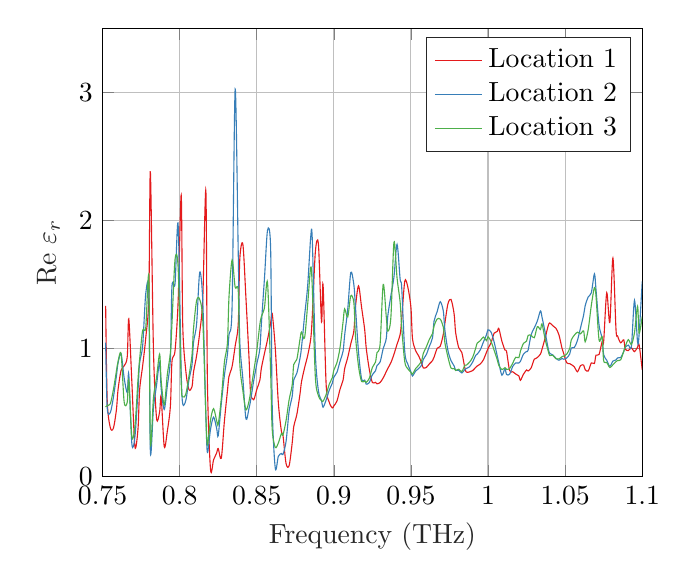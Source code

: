 % This file was created by matlab2tikz.
%
%The latest updates can be retrieved from
%  http://www.mathworks.com/matlabcentral/fileexchange/22022-matlab2tikz-matlab2tikz
%where you can also make suggestions and rate matlab2tikz.
%
\definecolor{mycolor1}{rgb}{0.894,0.102,0.11}%
\definecolor{mycolor2}{rgb}{0.216,0.494,0.722}%
\definecolor{mycolor3}{rgb}{0.302,0.686,0.29}%
\definecolor{mycolor4}{rgb}{0.596,0.306,0.639}%
\definecolor{mycolor5}{rgb}{1.0,0.498,0.0}%
\definecolor{mycolor6}{rgb}{1.0,1.0,0.2}%
\definecolor{mycolor7}{rgb}{0.651,0.337,0.157}%
\definecolor{mycolor8}{rgb}{0.969,0.506,0.749}%
%
\begin{tikzpicture}

\begin{axis}[%
xmin=0.75,
xmax=1.1,
xlabel style={font=\color{white!15!black}},
xlabel={Frequency (THz)},
ymin=0,
ymax=3.5,
ylabel style={font=\color{white!15!black}},
ylabel={Re $\varepsilon_r$},
axis background/.style={fill=white},
xmajorgrids,
ymajorgrids,
legend style={legend cell align=left, align=left, draw=white!15!black}
]
\addplot [smooth, color=mycolor1]
  table[row sep=crcr]{%
0.752	1.332\\
0.753	0.597\\
0.755	0.383\\
0.757	0.377\\
0.759	0.523\\
0.76	0.675\\
0.762	0.829\\
0.764	0.864\\
0.766	0.934\\
0.767	1.231\\
0.769	0.735\\
0.771	0.231\\
0.773	0.375\\
0.774	0.672\\
0.776	0.865\\
0.778	1.081\\
0.78	1.398\\
0.781	2.379\\
0.783	0.99\\
0.785	0.457\\
0.787	0.505\\
0.788	0.622\\
0.79	0.234\\
0.792	0.355\\
0.794	0.552\\
0.795	0.897\\
0.797	0.983\\
0.799	1.365\\
0.801	2.197\\
0.802	1.178\\
0.804	0.824\\
0.806	0.679\\
0.808	0.701\\
0.809	0.816\\
0.811	0.944\\
0.813	1.124\\
0.815	1.394\\
0.817	2.229\\
0.818	0.734\\
0.82	0.057\\
0.822	0.131\\
0.824	0.184\\
0.825	0.219\\
0.827	0.143\\
0.829	0.431\\
0.831	0.67\\
0.832	0.782\\
0.834	0.859\\
0.836	1.019\\
0.838	1.194\\
0.839	1.699\\
0.841	1.813\\
0.843	1.39\\
0.845	0.923\\
0.846	0.656\\
0.848	0.6\\
0.85	0.679\\
0.852	0.752\\
0.853	0.846\\
0.855	0.961\\
0.857	1.07\\
0.859	1.197\\
0.86	1.274\\
0.862	1.005\\
0.864	0.576\\
0.866	0.352\\
0.867	0.323\\
0.869	0.102\\
0.871	0.085\\
0.873	0.264\\
0.874	0.39\\
0.876	0.485\\
0.878	0.64\\
0.879	0.738\\
0.881	0.848\\
0.883	0.943\\
0.885	1.074\\
0.886	1.246\\
0.888	1.753\\
0.89	1.813\\
0.892	1.207\\
0.893	1.5\\
0.895	0.719\\
0.897	0.581\\
0.899	0.536\\
0.9	0.552\\
0.902	0.589\\
0.904	0.681\\
0.906	0.754\\
0.907	0.842\\
0.909	0.929\\
0.911	1.037\\
0.913	1.138\\
0.914	1.322\\
0.916	1.489\\
0.918	1.32\\
0.92	1.147\\
0.921	1.003\\
0.923	0.836\\
0.925	0.734\\
0.927	0.736\\
0.928	0.724\\
0.93	0.734\\
0.932	0.77\\
0.934	0.819\\
0.935	0.844\\
0.937	0.889\\
0.939	0.955\\
0.941	1.033\\
0.943	1.109\\
0.944	1.226\\
0.946	1.525\\
0.948	1.478\\
0.95	1.319\\
0.951	1.078\\
0.953	0.984\\
0.955	0.942\\
0.957	0.884\\
0.958	0.848\\
0.96	0.852\\
0.962	0.88\\
0.964	0.905\\
0.965	0.932\\
0.967	1.001\\
0.969	1.017\\
0.971	1.111\\
0.972	1.195\\
0.974	1.349\\
0.976	1.383\\
0.978	1.27\\
0.979	1.124\\
0.981	1.006\\
0.983	0.969\\
0.985	0.845\\
0.986	0.815\\
0.988	0.817\\
0.99	0.827\\
0.992	0.852\\
0.993	0.863\\
0.995	0.879\\
0.997	0.911\\
0.999	0.97\\
1.0	1.0\\
1.002	1.046\\
1.004	1.12\\
1.006	1.133\\
1.007	1.156\\
1.009	1.056\\
1.011	0.987\\
1.012	0.978\\
1.014	0.827\\
1.016	0.818\\
1.018	0.8\\
1.02	0.786\\
1.021	0.751\\
1.023	0.799\\
1.025	0.832\\
1.026	0.824\\
1.028	0.849\\
1.03	0.916\\
1.032	0.929\\
1.034	0.956\\
1.035	0.993\\
1.037	1.08\\
1.039	1.176\\
1.04	1.199\\
1.042	1.178\\
1.044	1.158\\
1.046	1.106\\
1.048	1.001\\
1.049	0.964\\
1.051	0.889\\
1.053	0.881\\
1.054	0.874\\
1.056	0.856\\
1.058	0.818\\
1.06	0.866\\
1.062	0.87\\
1.063	0.834\\
1.065	0.824\\
1.067	0.887\\
1.069	0.883\\
1.07	0.947\\
1.072	0.953\\
1.074	1.052\\
1.075	1.056\\
1.077	1.435\\
1.079	1.202\\
1.081	1.705\\
1.083	1.148\\
1.084	1.098\\
1.086	1.044\\
1.088	1.067\\
1.089	0.995\\
1.091	0.984\\
1.093	1.005\\
1.095	0.975\\
1.097	1.01\\
1.098	1.028\\
1.1	0.834\\
};
\addlegendentry{Location 1}

\addplot [smooth, color=mycolor2]
  table[row sep=crcr]{%
0.752	1.045\\
0.753	0.537\\
0.755	0.499\\
0.757	0.617\\
0.759	0.788\\
0.76	0.885\\
0.762	0.959\\
0.764	0.769\\
0.766	0.655\\
0.767	0.798\\
0.769	0.254\\
0.771	0.312\\
0.773	0.674\\
0.774	0.884\\
0.776	1.022\\
0.778	1.427\\
0.78	1.433\\
0.781	0.194\\
0.783	0.534\\
0.785	0.712\\
0.787	0.891\\
0.788	0.688\\
0.79	0.524\\
0.792	0.71\\
0.794	0.924\\
0.795	1.486\\
0.797	1.506\\
0.799	1.969\\
0.801	0.814\\
0.802	0.567\\
0.804	0.595\\
0.806	0.752\\
0.808	0.872\\
0.809	1.049\\
0.811	1.193\\
0.813	1.594\\
0.815	1.366\\
0.817	0.468\\
0.818	0.189\\
0.82	0.368\\
0.822	0.464\\
0.824	0.375\\
0.825	0.319\\
0.827	0.569\\
0.829	0.789\\
0.831	0.955\\
0.832	1.108\\
0.834	1.328\\
0.836	3.025\\
0.838	1.737\\
0.839	1.058\\
0.841	0.762\\
0.843	0.45\\
0.845	0.534\\
0.846	0.594\\
0.848	0.746\\
0.85	0.877\\
0.852	0.996\\
0.853	1.192\\
0.855	1.547\\
0.857	1.924\\
0.859	1.778\\
0.86	0.562\\
0.862	0.065\\
0.864	0.158\\
0.866	0.18\\
0.867	0.172\\
0.869	0.273\\
0.871	0.512\\
0.873	0.628\\
0.874	0.755\\
0.876	0.807\\
0.878	0.921\\
0.879	1.005\\
0.881	1.253\\
0.883	1.486\\
0.885	1.871\\
0.886	1.857\\
0.888	0.961\\
0.89	0.669\\
0.892	0.593\\
0.893	0.541\\
0.895	0.598\\
0.897	0.674\\
0.899	0.729\\
0.9	0.776\\
0.902	0.814\\
0.904	0.898\\
0.906	0.979\\
0.907	1.103\\
0.909	1.305\\
0.911	1.594\\
0.913	1.496\\
0.914	1.327\\
0.916	0.972\\
0.918	0.762\\
0.92	0.753\\
0.921	0.721\\
0.923	0.734\\
0.925	0.795\\
0.927	0.825\\
0.928	0.867\\
0.93	0.894\\
0.932	0.999\\
0.934	1.078\\
0.935	1.254\\
0.937	1.412\\
0.939	1.559\\
0.941	1.813\\
0.943	1.539\\
0.944	1.478\\
0.946	0.975\\
0.948	0.877\\
0.95	0.816\\
0.951	0.785\\
0.953	0.823\\
0.955	0.843\\
0.957	0.871\\
0.958	0.914\\
0.96	0.953\\
0.962	1.018\\
0.964	1.084\\
0.965	1.214\\
0.967	1.287\\
0.969	1.365\\
0.971	1.292\\
0.972	1.146\\
0.974	0.984\\
0.976	0.905\\
0.978	0.864\\
0.979	0.83\\
0.981	0.829\\
0.983	0.809\\
0.985	0.836\\
0.986	0.844\\
0.988	0.857\\
0.99	0.893\\
0.992	0.946\\
0.993	0.956\\
0.995	0.989\\
0.997	1.05\\
0.999	1.107\\
1.0	1.145\\
1.002	1.127\\
1.004	1.048\\
1.006	0.94\\
1.007	0.888\\
1.009	0.791\\
1.011	0.842\\
1.012	0.797\\
1.014	0.799\\
1.016	0.859\\
1.018	0.887\\
1.02	0.886\\
1.021	0.899\\
1.023	0.956\\
1.025	0.976\\
1.026	0.987\\
1.028	1.109\\
1.03	1.16\\
1.032	1.215\\
1.034	1.293\\
1.035	1.245\\
1.037	1.129\\
1.039	1.001\\
1.04	0.962\\
1.042	0.949\\
1.044	0.924\\
1.046	0.908\\
1.048	0.922\\
1.049	0.916\\
1.051	0.925\\
1.053	0.957\\
1.054	1.004\\
1.056	1.008\\
1.058	1.063\\
1.06	1.161\\
1.062	1.26\\
1.063	1.333\\
1.065	1.403\\
1.067	1.435\\
1.069	1.582\\
1.07	1.464\\
1.072	1.182\\
1.074	1.082\\
1.075	0.951\\
1.077	0.908\\
1.079	0.861\\
1.081	0.901\\
1.083	0.911\\
1.084	0.926\\
1.086	0.929\\
1.088	0.975\\
1.089	1.009\\
1.091	1.026\\
1.093	1.018\\
1.095	1.375\\
1.097	1.047\\
1.098	1.111\\
1.1	1.523\\
};
\addlegendentry{Location 2}

\addplot [smooth, color=mycolor3]
  table[row sep=crcr]{%
0.752	0.542\\
0.753	0.556\\
0.755	0.567\\
0.757	0.677\\
0.759	0.825\\
0.76	0.895\\
0.762	0.958\\
0.764	0.582\\
0.766	0.58\\
0.767	0.752\\
0.769	0.311\\
0.771	0.394\\
0.773	0.762\\
0.774	0.912\\
0.776	1.141\\
0.778	1.162\\
0.78	1.553\\
0.781	0.269\\
0.783	0.615\\
0.785	0.772\\
0.787	0.956\\
0.788	0.749\\
0.79	0.56\\
0.792	0.797\\
0.794	0.967\\
0.795	1.193\\
0.797	1.694\\
0.799	1.631\\
0.801	0.733\\
0.802	0.623\\
0.804	0.645\\
0.806	0.782\\
0.808	0.949\\
0.809	1.157\\
0.811	1.374\\
0.813	1.383\\
0.815	1.217\\
0.817	0.48\\
0.818	0.249\\
0.82	0.441\\
0.822	0.53\\
0.824	0.436\\
0.825	0.408\\
0.827	0.607\\
0.829	0.891\\
0.831	1.046\\
0.832	1.403\\
0.834	1.691\\
0.836	1.477\\
0.838	1.449\\
0.839	0.886\\
0.841	0.67\\
0.843	0.52\\
0.845	0.589\\
0.846	0.66\\
0.848	0.817\\
0.85	0.98\\
0.852	1.186\\
0.853	1.248\\
0.855	1.319\\
0.857	1.512\\
0.859	0.814\\
0.86	0.371\\
0.862	0.228\\
0.864	0.262\\
0.866	0.336\\
0.867	0.325\\
0.869	0.436\\
0.871	0.6\\
0.873	0.716\\
0.874	0.875\\
0.876	0.915\\
0.878	1.068\\
0.879	1.128\\
0.881	1.082\\
0.883	1.34\\
0.885	1.635\\
0.886	1.479\\
0.888	0.777\\
0.89	0.631\\
0.892	0.593\\
0.893	0.588\\
0.895	0.64\\
0.897	0.72\\
0.899	0.772\\
0.9	0.831\\
0.902	0.889\\
0.904	1.006\\
0.906	1.209\\
0.907	1.309\\
0.909	1.246\\
0.911	1.411\\
0.913	1.356\\
0.914	1.103\\
0.916	0.861\\
0.918	0.742\\
0.92	0.747\\
0.921	0.736\\
0.923	0.767\\
0.925	0.852\\
0.927	0.893\\
0.928	0.967\\
0.93	1.033\\
0.932	1.5\\
0.934	1.248\\
0.935	1.135\\
0.937	1.244\\
0.939	1.83\\
0.941	1.55\\
0.943	1.361\\
0.944	1.164\\
0.946	0.896\\
0.948	0.841\\
0.95	0.813\\
0.951	0.8\\
0.953	0.842\\
0.955	0.869\\
0.957	0.905\\
0.958	0.961\\
0.96	1.013\\
0.962	1.072\\
0.964	1.117\\
0.965	1.176\\
0.967	1.229\\
0.969	1.229\\
0.971	1.166\\
0.972	1.046\\
0.974	0.933\\
0.976	0.847\\
0.978	0.843\\
0.979	0.828\\
0.981	0.838\\
0.983	0.819\\
0.985	0.869\\
0.986	0.87\\
0.988	0.893\\
0.99	0.93\\
0.992	1.002\\
0.993	1.042\\
0.995	1.061\\
0.997	1.089\\
0.999	1.061\\
1.0	1.091\\
1.002	1.054\\
1.004	0.985\\
1.006	0.911\\
1.007	0.868\\
1.009	0.835\\
1.011	0.85\\
1.012	0.837\\
1.014	0.843\\
1.016	0.885\\
1.018	0.931\\
1.02	0.928\\
1.021	0.978\\
1.023	1.04\\
1.025	1.057\\
1.026	1.102\\
1.028	1.102\\
1.03	1.084\\
1.032	1.17\\
1.034	1.148\\
1.035	1.192\\
1.037	1.074\\
1.039	0.981\\
1.04	0.945\\
1.042	0.947\\
1.044	0.92\\
1.046	0.918\\
1.048	0.936\\
1.049	0.94\\
1.051	0.955\\
1.053	1.001\\
1.054	1.066\\
1.056	1.104\\
1.058	1.127\\
1.06	1.114\\
1.062	1.137\\
1.063	1.052\\
1.065	1.149\\
1.067	1.337\\
1.069	1.475\\
1.07	1.415\\
1.072	1.067\\
1.074	1.093\\
1.075	0.904\\
1.077	0.891\\
1.079	0.851\\
1.081	0.873\\
1.083	0.897\\
1.084	0.906\\
1.086	0.911\\
1.088	0.977\\
1.089	1.015\\
1.091	1.069\\
1.093	1.031\\
1.095	1.124\\
1.097	1.329\\
1.098	1.118\\
1.1	1.249\\
};
\addlegendentry{Location 3}

\end{axis}
\end{tikzpicture}%
